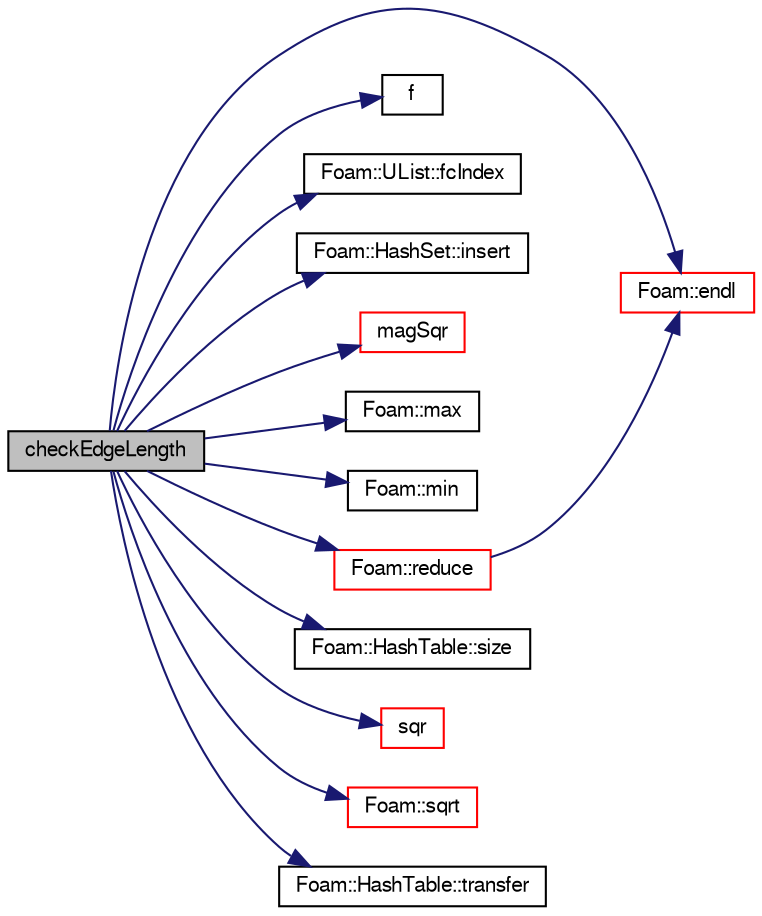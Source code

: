 digraph "checkEdgeLength"
{
  bgcolor="transparent";
  edge [fontname="FreeSans",fontsize="10",labelfontname="FreeSans",labelfontsize="10"];
  node [fontname="FreeSans",fontsize="10",shape=record];
  rankdir="LR";
  Node50694 [label="checkEdgeLength",height=0.2,width=0.4,color="black", fillcolor="grey75", style="filled", fontcolor="black"];
  Node50694 -> Node50695 [color="midnightblue",fontsize="10",style="solid",fontname="FreeSans"];
  Node50695 [label="Foam::endl",height=0.2,width=0.4,color="red",URL="$a21124.html#a2db8fe02a0d3909e9351bb4275b23ce4",tooltip="Add newline and flush stream. "];
  Node50694 -> Node50697 [color="midnightblue",fontsize="10",style="solid",fontname="FreeSans"];
  Node50697 [label="f",height=0.2,width=0.4,color="black",URL="$a17900.html#a888be93833ac7a23170555c69c690288"];
  Node50694 -> Node50698 [color="midnightblue",fontsize="10",style="solid",fontname="FreeSans"];
  Node50698 [label="Foam::UList::fcIndex",height=0.2,width=0.4,color="black",URL="$a25698.html#a512534dbc231b74b95ff84902c1b2087",tooltip="Return the forward circular index, i.e. the next index. "];
  Node50694 -> Node50699 [color="midnightblue",fontsize="10",style="solid",fontname="FreeSans"];
  Node50699 [label="Foam::HashSet::insert",height=0.2,width=0.4,color="black",URL="$a25690.html#a49f0753d9652681fc3a81f59951a0ad7",tooltip="Insert a new entry. "];
  Node50694 -> Node50700 [color="midnightblue",fontsize="10",style="solid",fontname="FreeSans"];
  Node50700 [label="magSqr",height=0.2,width=0.4,color="red",URL="$a12539.html#ab0cd33eb018a643a64ca545601530791"];
  Node50694 -> Node50702 [color="midnightblue",fontsize="10",style="solid",fontname="FreeSans"];
  Node50702 [label="Foam::max",height=0.2,width=0.4,color="black",URL="$a21124.html#ac993e906cf2774ae77e666bc24e81733"];
  Node50694 -> Node50703 [color="midnightblue",fontsize="10",style="solid",fontname="FreeSans"];
  Node50703 [label="Foam::min",height=0.2,width=0.4,color="black",URL="$a21124.html#a253e112ad2d56d96230ff39ea7f442dc"];
  Node50694 -> Node50704 [color="midnightblue",fontsize="10",style="solid",fontname="FreeSans"];
  Node50704 [label="Foam::reduce",height=0.2,width=0.4,color="red",URL="$a21124.html#a7ffd6af4acc2eb9ba72ee296b5ecda23"];
  Node50704 -> Node50695 [color="midnightblue",fontsize="10",style="solid",fontname="FreeSans"];
  Node50694 -> Node50720 [color="midnightblue",fontsize="10",style="solid",fontname="FreeSans"];
  Node50720 [label="Foam::HashTable::size",height=0.2,width=0.4,color="black",URL="$a25702.html#a47b3bf30da1eb3ab8076b5fbe00e0494",tooltip="Return number of elements in table. "];
  Node50694 -> Node50721 [color="midnightblue",fontsize="10",style="solid",fontname="FreeSans"];
  Node50721 [label="sqr",height=0.2,width=0.4,color="red",URL="$a12539.html#a557bbac590ed5ce51116be69fe4faa96"];
  Node50694 -> Node50722 [color="midnightblue",fontsize="10",style="solid",fontname="FreeSans"];
  Node50722 [label="Foam::sqrt",height=0.2,width=0.4,color="red",URL="$a21124.html#a8616bd62eebf2342a80222fecb1bda71"];
  Node50694 -> Node50723 [color="midnightblue",fontsize="10",style="solid",fontname="FreeSans"];
  Node50723 [label="Foam::HashTable::transfer",height=0.2,width=0.4,color="black",URL="$a25702.html#a26883d0cdd71dc6200b11fa35ef0c0e4",tooltip="Transfer the contents of the argument table into this table. "];
}
